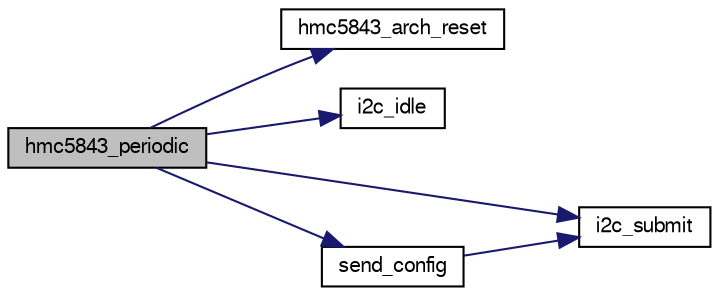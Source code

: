 digraph "hmc5843_periodic"
{
  edge [fontname="FreeSans",fontsize="10",labelfontname="FreeSans",labelfontsize="10"];
  node [fontname="FreeSans",fontsize="10",shape=record];
  rankdir="LR";
  Node1 [label="hmc5843_periodic",height=0.2,width=0.4,color="black", fillcolor="grey75", style="filled", fontcolor="black"];
  Node1 -> Node2 [color="midnightblue",fontsize="10",style="solid",fontname="FreeSans"];
  Node2 [label="hmc5843_arch_reset",height=0.2,width=0.4,color="black", fillcolor="white", style="filled",URL="$stm32_2peripherals_2hmc5843__arch_8c.html#aea219a14b12c8fb0fe874ebde7a9a806"];
  Node1 -> Node3 [color="midnightblue",fontsize="10",style="solid",fontname="FreeSans"];
  Node3 [label="i2c_idle",height=0.2,width=0.4,color="black", fillcolor="white", style="filled",URL="$group__i2c.html#ga5ca96421128d944b576fe84bfce9b0c7",tooltip="Check if I2C bus is idle. "];
  Node1 -> Node4 [color="midnightblue",fontsize="10",style="solid",fontname="FreeSans"];
  Node4 [label="i2c_submit",height=0.2,width=0.4,color="black", fillcolor="white", style="filled",URL="$group__i2c.html#ga4eed48e542a9c71b93372f5a38d7e367",tooltip="Submit a I2C transaction. "];
  Node1 -> Node5 [color="midnightblue",fontsize="10",style="solid",fontname="FreeSans"];
  Node5 [label="send_config",height=0.2,width=0.4,color="black", fillcolor="white", style="filled",URL="$hmc5843_8c.html#a179b6346fe1a63338f44c42fcda2fcf8"];
  Node5 -> Node4 [color="midnightblue",fontsize="10",style="solid",fontname="FreeSans"];
}
